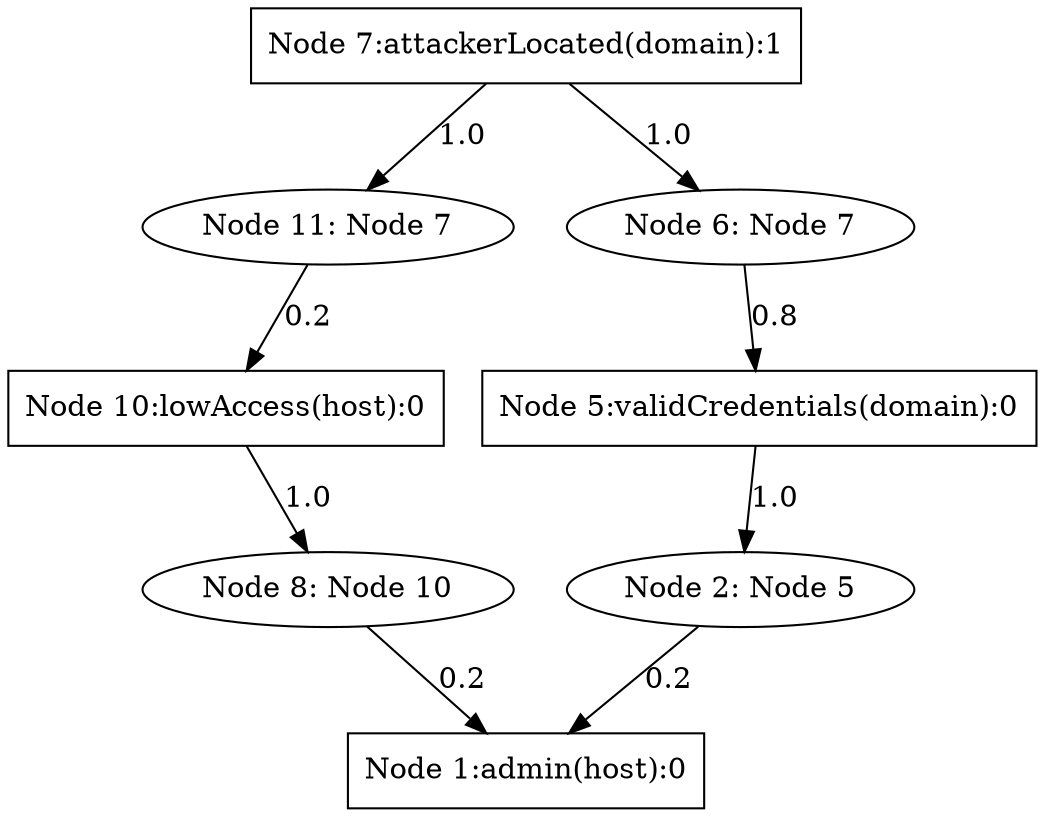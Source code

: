 strict digraph G {
  1 [ label="Node 11: Node 7" shape="ellipse" nodeType="AND" probArray="1.0" ];
  2 [ label="Node 10:lowAccess(host):0" shape="box" nodeType="OR" probArray="0.2" ];
  3 [ label="Node 8: Node 10" shape="ellipse" nodeType="AND" probArray="1.0" ];
  4 [ label="Node 7:attackerLocated(domain):1" shape="box" nodeType="AND" probArray="1.0" ];
  5 [ label="Node 6: Node 7" shape="ellipse" nodeType="AND" probArray="1.0" ];
  6 [ label="Node 5:validCredentials(domain):0" shape="box" nodeType="OR" probArray="0.8" ];
  7 [ label="Node 2: Node 5" shape="ellipse" nodeType="AND" probArray="1.0" ];
  8 [ label="Node 1:admin(host):0" shape="box" nodeType="OR" probArray="0.2 0.2" ];
  7 -> 8 [ label="0.2" color="black" ];
  6 -> 7 [ label="1.0" color="black" ];
  5 -> 6 [ label="0.8" color="black" ];
  4 -> 5 [ label="1.0" color="black" ];
  4 -> 1 [ label="1.0" color="black" ];
  3 -> 8 [ label="0.2" color="black" ];
  2 -> 3 [ label="1.0" color="black" ];
  1 -> 2 [ label="0.2" color="black" ];
}
